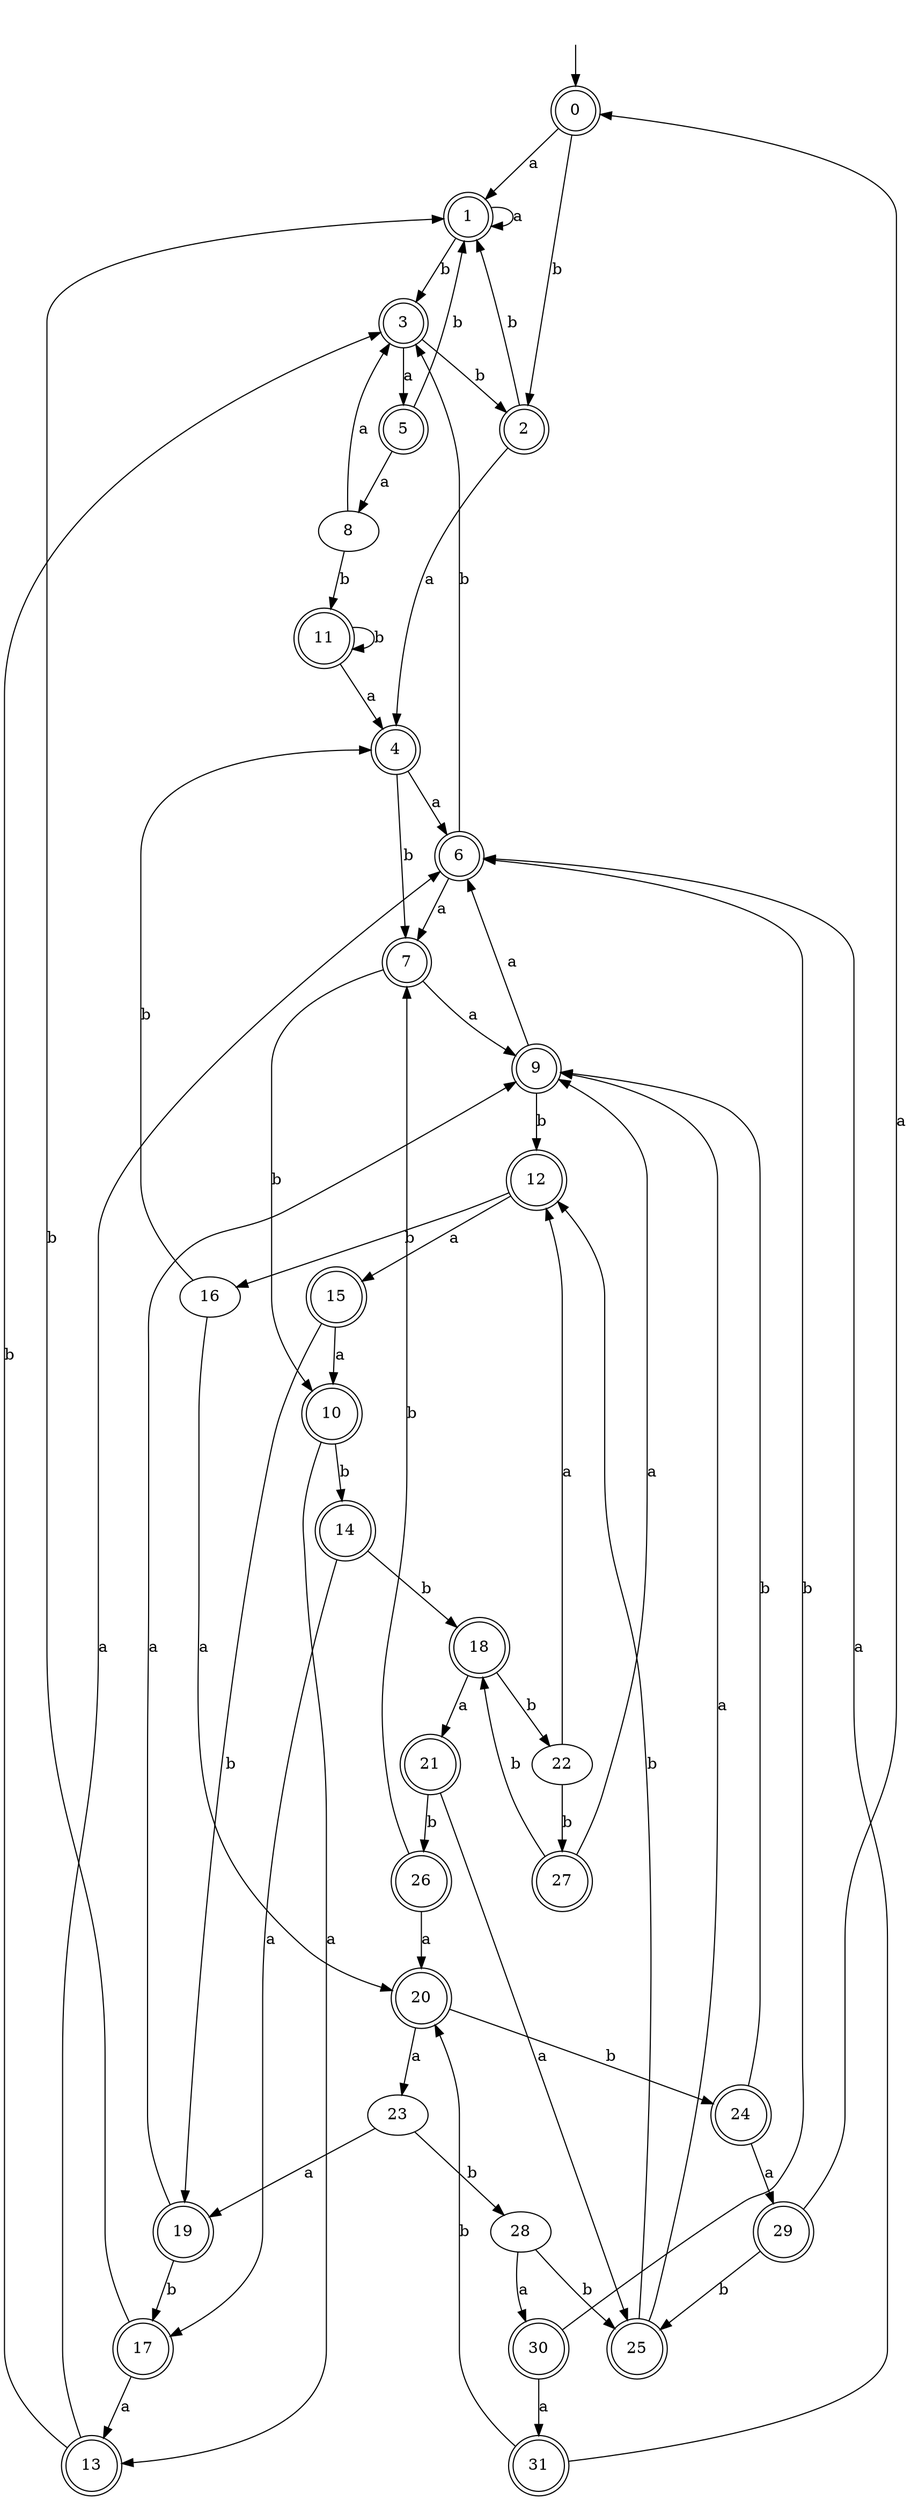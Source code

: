 digraph RandomDFA {
  __start0 [label="", shape=none];
  __start0 -> 0 [label=""];
  0 [shape=circle] [shape=doublecircle]
  0 -> 1 [label="a"]
  0 -> 2 [label="b"]
  1 [shape=doublecircle]
  1 -> 1 [label="a"]
  1 -> 3 [label="b"]
  2 [shape=doublecircle]
  2 -> 4 [label="a"]
  2 -> 1 [label="b"]
  3 [shape=doublecircle]
  3 -> 5 [label="a"]
  3 -> 2 [label="b"]
  4 [shape=doublecircle]
  4 -> 6 [label="a"]
  4 -> 7 [label="b"]
  5 [shape=doublecircle]
  5 -> 8 [label="a"]
  5 -> 1 [label="b"]
  6 [shape=doublecircle]
  6 -> 7 [label="a"]
  6 -> 3 [label="b"]
  7 [shape=doublecircle]
  7 -> 9 [label="a"]
  7 -> 10 [label="b"]
  8
  8 -> 3 [label="a"]
  8 -> 11 [label="b"]
  9 [shape=doublecircle]
  9 -> 6 [label="a"]
  9 -> 12 [label="b"]
  10 [shape=doublecircle]
  10 -> 13 [label="a"]
  10 -> 14 [label="b"]
  11 [shape=doublecircle]
  11 -> 4 [label="a"]
  11 -> 11 [label="b"]
  12 [shape=doublecircle]
  12 -> 15 [label="a"]
  12 -> 16 [label="b"]
  13 [shape=doublecircle]
  13 -> 6 [label="a"]
  13 -> 3 [label="b"]
  14 [shape=doublecircle]
  14 -> 17 [label="a"]
  14 -> 18 [label="b"]
  15 [shape=doublecircle]
  15 -> 10 [label="a"]
  15 -> 19 [label="b"]
  16
  16 -> 20 [label="a"]
  16 -> 4 [label="b"]
  17 [shape=doublecircle]
  17 -> 13 [label="a"]
  17 -> 1 [label="b"]
  18 [shape=doublecircle]
  18 -> 21 [label="a"]
  18 -> 22 [label="b"]
  19 [shape=doublecircle]
  19 -> 9 [label="a"]
  19 -> 17 [label="b"]
  20 [shape=doublecircle]
  20 -> 23 [label="a"]
  20 -> 24 [label="b"]
  21 [shape=doublecircle]
  21 -> 25 [label="a"]
  21 -> 26 [label="b"]
  22
  22 -> 12 [label="a"]
  22 -> 27 [label="b"]
  23
  23 -> 19 [label="a"]
  23 -> 28 [label="b"]
  24 [shape=doublecircle]
  24 -> 29 [label="a"]
  24 -> 9 [label="b"]
  25 [shape=doublecircle]
  25 -> 9 [label="a"]
  25 -> 12 [label="b"]
  26 [shape=doublecircle]
  26 -> 20 [label="a"]
  26 -> 7 [label="b"]
  27 [shape=doublecircle]
  27 -> 9 [label="a"]
  27 -> 18 [label="b"]
  28
  28 -> 30 [label="a"]
  28 -> 25 [label="b"]
  29 [shape=doublecircle]
  29 -> 0 [label="a"]
  29 -> 25 [label="b"]
  30 [shape=doublecircle]
  30 -> 31 [label="a"]
  30 -> 6 [label="b"]
  31 [shape=doublecircle]
  31 -> 6 [label="a"]
  31 -> 20 [label="b"]
}
